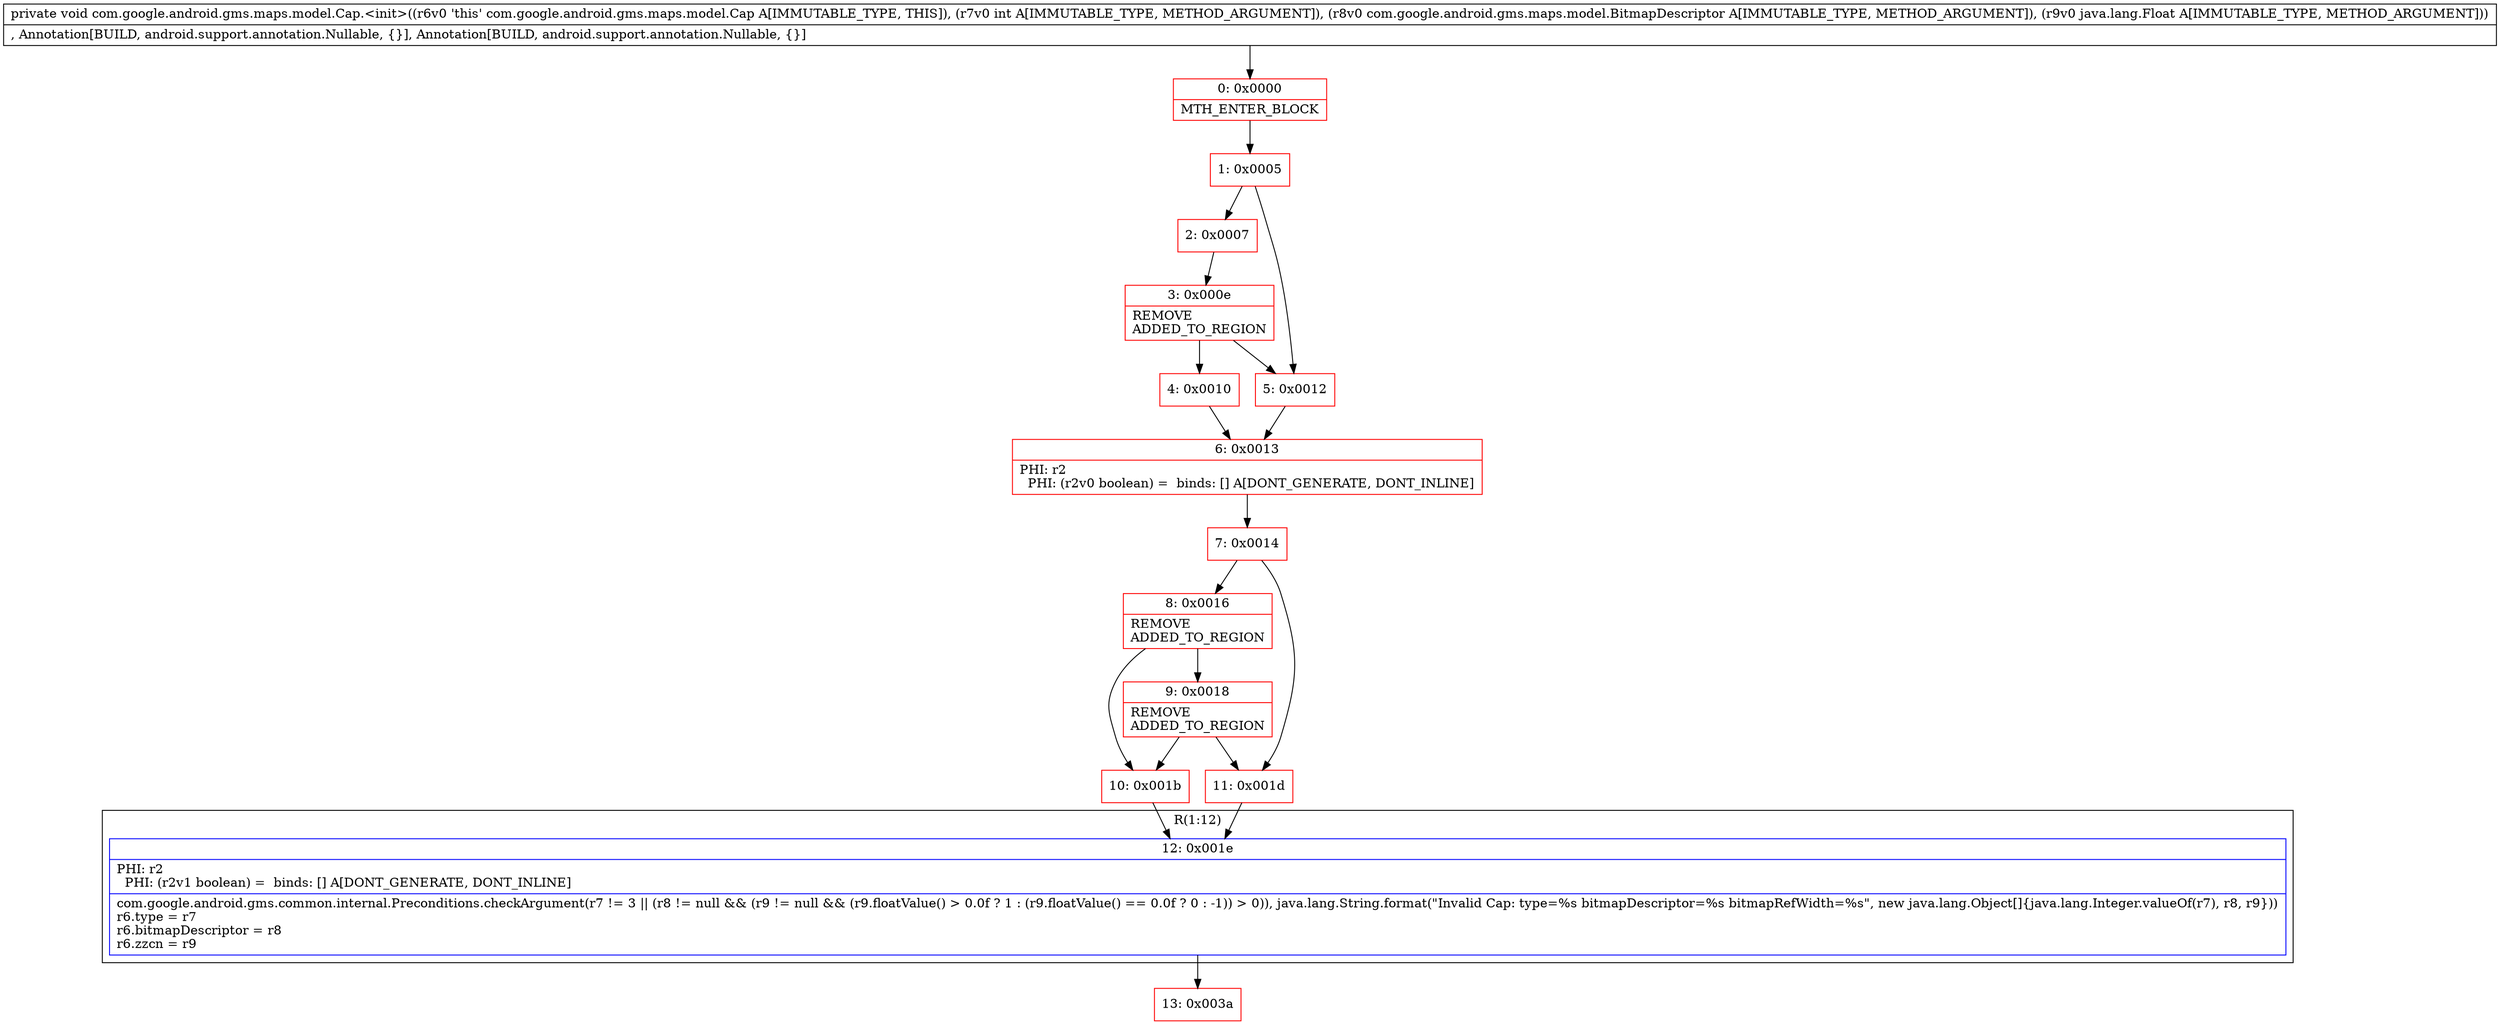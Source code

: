 digraph "CFG forcom.google.android.gms.maps.model.Cap.\<init\>(ILcom\/google\/android\/gms\/maps\/model\/BitmapDescriptor;Ljava\/lang\/Float;)V" {
subgraph cluster_Region_240837450 {
label = "R(1:12)";
node [shape=record,color=blue];
Node_12 [shape=record,label="{12\:\ 0x001e|PHI: r2 \l  PHI: (r2v1 boolean) =  binds: [] A[DONT_GENERATE, DONT_INLINE]\l|com.google.android.gms.common.internal.Preconditions.checkArgument(r7 != 3 \|\| (r8 != null && (r9 != null && (r9.floatValue() \> 0.0f ? 1 : (r9.floatValue() == 0.0f ? 0 : \-1)) \> 0)), java.lang.String.format(\"Invalid Cap: type=%s bitmapDescriptor=%s bitmapRefWidth=%s\", new java.lang.Object[]\{java.lang.Integer.valueOf(r7), r8, r9\}))\lr6.type = r7\lr6.bitmapDescriptor = r8\lr6.zzcn = r9\l}"];
}
Node_0 [shape=record,color=red,label="{0\:\ 0x0000|MTH_ENTER_BLOCK\l}"];
Node_1 [shape=record,color=red,label="{1\:\ 0x0005}"];
Node_2 [shape=record,color=red,label="{2\:\ 0x0007}"];
Node_3 [shape=record,color=red,label="{3\:\ 0x000e|REMOVE\lADDED_TO_REGION\l}"];
Node_4 [shape=record,color=red,label="{4\:\ 0x0010}"];
Node_5 [shape=record,color=red,label="{5\:\ 0x0012}"];
Node_6 [shape=record,color=red,label="{6\:\ 0x0013|PHI: r2 \l  PHI: (r2v0 boolean) =  binds: [] A[DONT_GENERATE, DONT_INLINE]\l}"];
Node_7 [shape=record,color=red,label="{7\:\ 0x0014}"];
Node_8 [shape=record,color=red,label="{8\:\ 0x0016|REMOVE\lADDED_TO_REGION\l}"];
Node_9 [shape=record,color=red,label="{9\:\ 0x0018|REMOVE\lADDED_TO_REGION\l}"];
Node_10 [shape=record,color=red,label="{10\:\ 0x001b}"];
Node_11 [shape=record,color=red,label="{11\:\ 0x001d}"];
Node_13 [shape=record,color=red,label="{13\:\ 0x003a}"];
MethodNode[shape=record,label="{private void com.google.android.gms.maps.model.Cap.\<init\>((r6v0 'this' com.google.android.gms.maps.model.Cap A[IMMUTABLE_TYPE, THIS]), (r7v0 int A[IMMUTABLE_TYPE, METHOD_ARGUMENT]), (r8v0 com.google.android.gms.maps.model.BitmapDescriptor A[IMMUTABLE_TYPE, METHOD_ARGUMENT]), (r9v0 java.lang.Float A[IMMUTABLE_TYPE, METHOD_ARGUMENT]))  | , Annotation[BUILD, android.support.annotation.Nullable, \{\}], Annotation[BUILD, android.support.annotation.Nullable, \{\}]\l}"];
MethodNode -> Node_0;
Node_12 -> Node_13;
Node_0 -> Node_1;
Node_1 -> Node_2;
Node_1 -> Node_5;
Node_2 -> Node_3;
Node_3 -> Node_4;
Node_3 -> Node_5;
Node_4 -> Node_6;
Node_5 -> Node_6;
Node_6 -> Node_7;
Node_7 -> Node_8;
Node_7 -> Node_11;
Node_8 -> Node_9;
Node_8 -> Node_10;
Node_9 -> Node_10;
Node_9 -> Node_11;
Node_10 -> Node_12;
Node_11 -> Node_12;
}

